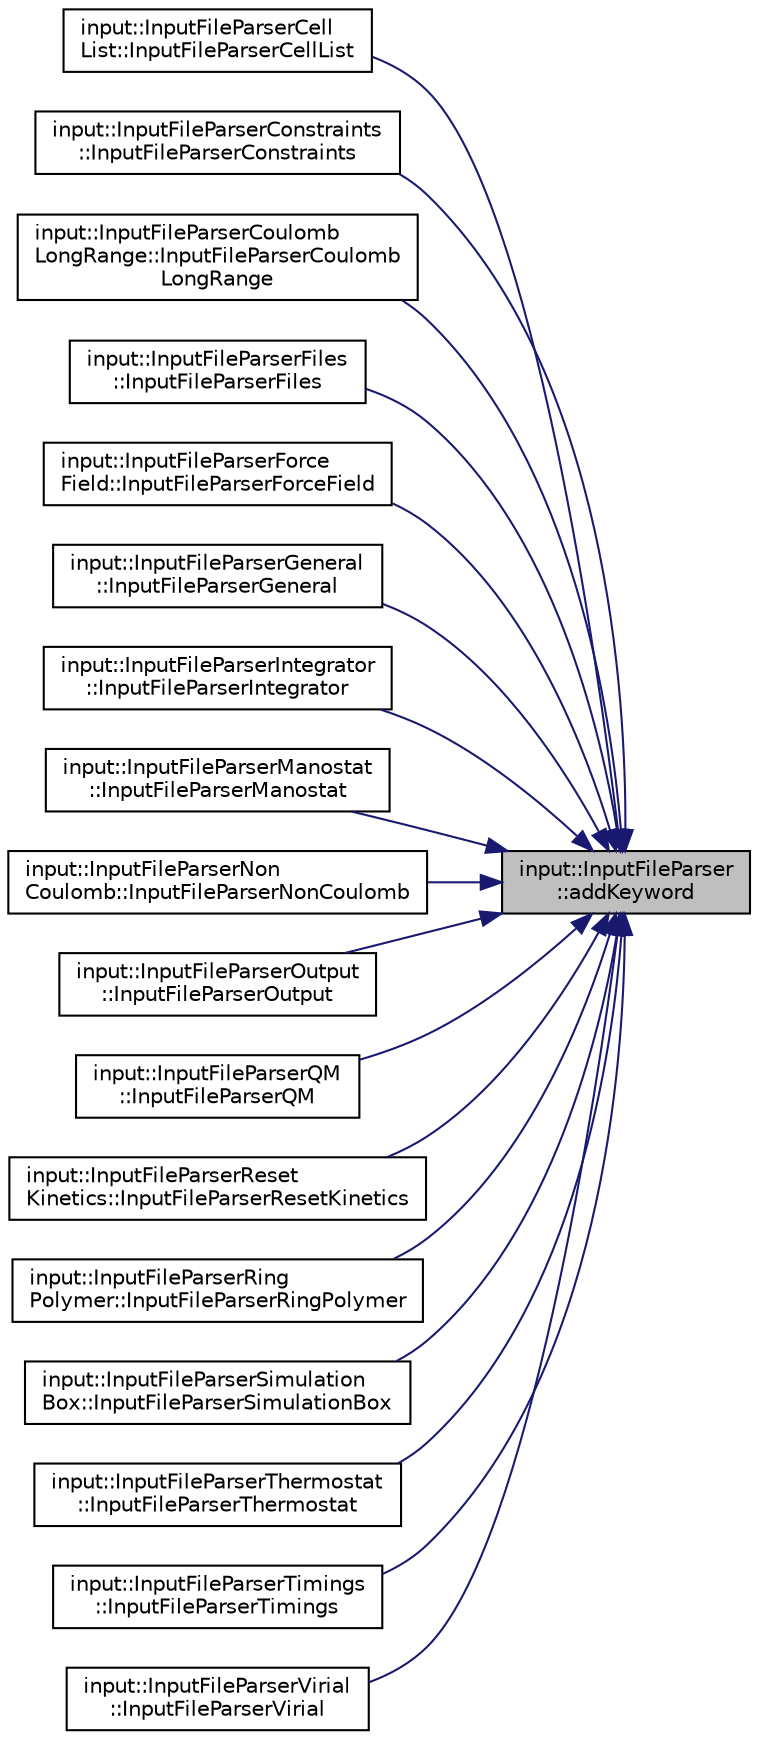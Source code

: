 digraph "input::InputFileParser::addKeyword"
{
 // LATEX_PDF_SIZE
  edge [fontname="Helvetica",fontsize="10",labelfontname="Helvetica",labelfontsize="10"];
  node [fontname="Helvetica",fontsize="10",shape=record];
  rankdir="RL";
  Node1 [label="input::InputFileParser\l::addKeyword",height=0.2,width=0.4,color="black", fillcolor="grey75", style="filled", fontcolor="black",tooltip="add keyword to different keyword maps"];
  Node1 -> Node2 [dir="back",color="midnightblue",fontsize="10",style="solid",fontname="Helvetica"];
  Node2 [label="input::InputFileParserCell\lList::InputFileParserCellList",height=0.2,width=0.4,color="black", fillcolor="white", style="filled",URL="$classinput_1_1InputFileParserCellList.html#a3a2cd3daacb2faa86e39c0a6ec3ba122",tooltip="Construct a new Input File Parser Cell List:: Input File Parser Cell List object."];
  Node1 -> Node3 [dir="back",color="midnightblue",fontsize="10",style="solid",fontname="Helvetica"];
  Node3 [label="input::InputFileParserConstraints\l::InputFileParserConstraints",height=0.2,width=0.4,color="black", fillcolor="white", style="filled",URL="$classinput_1_1InputFileParserConstraints.html#a17f17aa7d3c6844b40ad1d4ed207367b",tooltip="Construct a new Input File Parser Constraints:: Input File Parser Constraints object."];
  Node1 -> Node4 [dir="back",color="midnightblue",fontsize="10",style="solid",fontname="Helvetica"];
  Node4 [label="input::InputFileParserCoulomb\lLongRange::InputFileParserCoulomb\lLongRange",height=0.2,width=0.4,color="black", fillcolor="white", style="filled",URL="$classinput_1_1InputFileParserCoulombLongRange.html#ae92728bbe42bfb96fe99864e3a976753",tooltip="Construct a new Input File Parser Coulomb Long Range:: Input File Parser Coulomb Long Range object."];
  Node1 -> Node5 [dir="back",color="midnightblue",fontsize="10",style="solid",fontname="Helvetica"];
  Node5 [label="input::InputFileParserFiles\l::InputFileParserFiles",height=0.2,width=0.4,color="black", fillcolor="white", style="filled",URL="$classinput_1_1InputFileParserFiles.html#aade93b3f67cd0953400c4c09e3f2468c",tooltip="Construct a new Input File Parser Non Coulomb Type:: Input File Parser Non Coulomb Type object."];
  Node1 -> Node6 [dir="back",color="midnightblue",fontsize="10",style="solid",fontname="Helvetica"];
  Node6 [label="input::InputFileParserForce\lField::InputFileParserForceField",height=0.2,width=0.4,color="black", fillcolor="white", style="filled",URL="$classinput_1_1InputFileParserForceField.html#a5feee09b5ab70dfc1ab7d0842a2b9106",tooltip="Construct a new Input File Parser Force Field:: Input File Parser Force Field object."];
  Node1 -> Node7 [dir="back",color="midnightblue",fontsize="10",style="solid",fontname="Helvetica"];
  Node7 [label="input::InputFileParserGeneral\l::InputFileParserGeneral",height=0.2,width=0.4,color="black", fillcolor="white", style="filled",URL="$classinput_1_1InputFileParserGeneral.html#a812f82c7ec04880b4ec95ad501f71437",tooltip="Construct a new Input File Parser General:: Input File Parser General object."];
  Node1 -> Node8 [dir="back",color="midnightblue",fontsize="10",style="solid",fontname="Helvetica"];
  Node8 [label="input::InputFileParserIntegrator\l::InputFileParserIntegrator",height=0.2,width=0.4,color="black", fillcolor="white", style="filled",URL="$classinput_1_1InputFileParserIntegrator.html#ab5be62d968245295c9441b408a384f44",tooltip="Construct a new Input File Parser Integrator:: Input File Parser Integrator object."];
  Node1 -> Node9 [dir="back",color="midnightblue",fontsize="10",style="solid",fontname="Helvetica"];
  Node9 [label="input::InputFileParserManostat\l::InputFileParserManostat",height=0.2,width=0.4,color="black", fillcolor="white", style="filled",URL="$classinput_1_1InputFileParserManostat.html#a00065bd615e525931750403ea505421c",tooltip="Construct a new Input File Parser Manostat:: Input File Parser Manostat object."];
  Node1 -> Node10 [dir="back",color="midnightblue",fontsize="10",style="solid",fontname="Helvetica"];
  Node10 [label="input::InputFileParserNon\lCoulomb::InputFileParserNonCoulomb",height=0.2,width=0.4,color="black", fillcolor="white", style="filled",URL="$classinput_1_1InputFileParserNonCoulomb.html#a7d9fb5c49a7cac5d28885c467273c82e",tooltip="Construct a new Input File Parser Non Coulomb Type:: Input File Parser Non Coulomb Type object."];
  Node1 -> Node11 [dir="back",color="midnightblue",fontsize="10",style="solid",fontname="Helvetica"];
  Node11 [label="input::InputFileParserOutput\l::InputFileParserOutput",height=0.2,width=0.4,color="black", fillcolor="white", style="filled",URL="$classinput_1_1InputFileParserOutput.html#ab31bca5d568c7cb2e43649ac90d1cb43",tooltip="Construct a new Input File Parser Output:: Input File Parser Output object."];
  Node1 -> Node12 [dir="back",color="midnightblue",fontsize="10",style="solid",fontname="Helvetica"];
  Node12 [label="input::InputFileParserQM\l::InputFileParserQM",height=0.2,width=0.4,color="black", fillcolor="white", style="filled",URL="$classinput_1_1InputFileParserQM.html#af489081f2a8435d4bc402770aa11bc3f",tooltip="Construct a new InputFileParserQM:: InputFileParserQM object."];
  Node1 -> Node13 [dir="back",color="midnightblue",fontsize="10",style="solid",fontname="Helvetica"];
  Node13 [label="input::InputFileParserReset\lKinetics::InputFileParserResetKinetics",height=0.2,width=0.4,color="black", fillcolor="white", style="filled",URL="$classinput_1_1InputFileParserResetKinetics.html#acaa7c3558b342afc28cde8fbeac88ed0",tooltip="Construct a new Input File Parser Reset Kinetics:: Input File Parser Reset Kinetics object."];
  Node1 -> Node14 [dir="back",color="midnightblue",fontsize="10",style="solid",fontname="Helvetica"];
  Node14 [label="input::InputFileParserRing\lPolymer::InputFileParserRingPolymer",height=0.2,width=0.4,color="black", fillcolor="white", style="filled",URL="$classinput_1_1InputFileParserRingPolymer.html#a8f4788c11af4ef214322c480dcd65584",tooltip="Construct a new InputFileParserRingPolymer:: InputFileParserRingPolymer object."];
  Node1 -> Node15 [dir="back",color="midnightblue",fontsize="10",style="solid",fontname="Helvetica"];
  Node15 [label="input::InputFileParserSimulation\lBox::InputFileParserSimulationBox",height=0.2,width=0.4,color="black", fillcolor="white", style="filled",URL="$classinput_1_1InputFileParserSimulationBox.html#a7a8d2982f445e3d21e92acc21f42c727",tooltip="Construct a new Input File Parser Simulation Box:: Input File Parser Simulation Box object."];
  Node1 -> Node16 [dir="back",color="midnightblue",fontsize="10",style="solid",fontname="Helvetica"];
  Node16 [label="input::InputFileParserThermostat\l::InputFileParserThermostat",height=0.2,width=0.4,color="black", fillcolor="white", style="filled",URL="$classinput_1_1InputFileParserThermostat.html#ad1211ce0265485acf4f908075b7a808e",tooltip="Construct a new Input File Parser Thermostat:: Input File Parser Thermostat object."];
  Node1 -> Node17 [dir="back",color="midnightblue",fontsize="10",style="solid",fontname="Helvetica"];
  Node17 [label="input::InputFileParserTimings\l::InputFileParserTimings",height=0.2,width=0.4,color="black", fillcolor="white", style="filled",URL="$classinput_1_1InputFileParserTimings.html#ac382fcba8257ea07d82131b58c1af256",tooltip="Construct a new Input File Parser Timings:: Input File Parser Timings object."];
  Node1 -> Node18 [dir="back",color="midnightblue",fontsize="10",style="solid",fontname="Helvetica"];
  Node18 [label="input::InputFileParserVirial\l::InputFileParserVirial",height=0.2,width=0.4,color="black", fillcolor="white", style="filled",URL="$classinput_1_1InputFileParserVirial.html#a2dd9fe5a6cca45d3b8ffb4db2b981bd4",tooltip="Construct a new Input File Parser Virial:: Input File Parser Virial object."];
}
